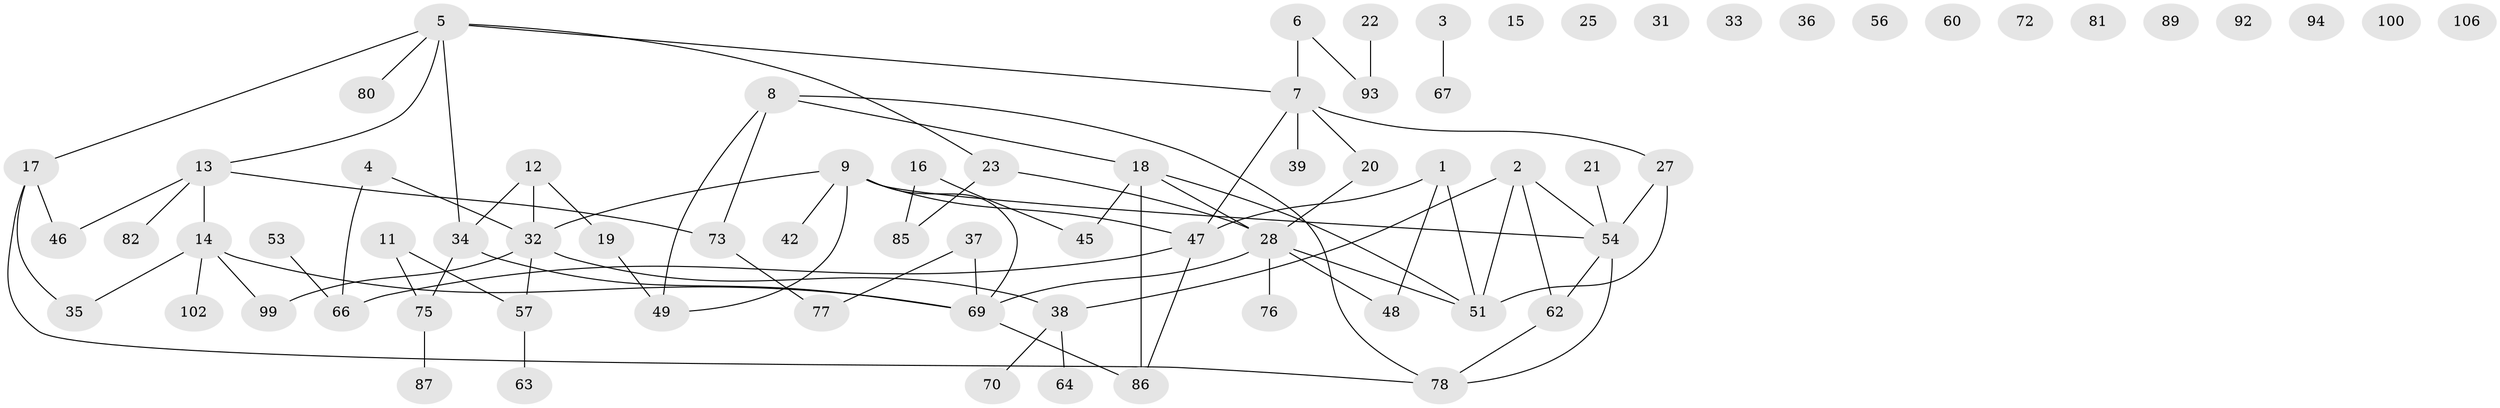 // original degree distribution, {3: 0.1588785046728972, 2: 0.32710280373831774, 4: 0.16822429906542055, 1: 0.17757009345794392, 0: 0.12149532710280374, 5: 0.037383177570093455, 6: 0.009345794392523364}
// Generated by graph-tools (version 1.1) at 2025/41/03/06/25 10:41:19]
// undirected, 73 vertices, 85 edges
graph export_dot {
graph [start="1"]
  node [color=gray90,style=filled];
  1 [super="+84"];
  2 [super="+96"];
  3 [super="+30"];
  4 [super="+97"];
  5 [super="+10"];
  6 [super="+71"];
  7 [super="+40"];
  8 [super="+29"];
  9 [super="+91"];
  11 [super="+52"];
  12 [super="+26"];
  13 [super="+55"];
  14 [super="+88"];
  15 [super="+41"];
  16 [super="+101"];
  17 [super="+90"];
  18 [super="+24"];
  19;
  20 [super="+43"];
  21;
  22 [super="+58"];
  23 [super="+59"];
  25;
  27 [super="+107"];
  28 [super="+44"];
  31;
  32 [super="+61"];
  33;
  34 [super="+68"];
  35;
  36;
  37;
  38 [super="+74"];
  39;
  42;
  45;
  46 [super="+65"];
  47 [super="+50"];
  48;
  49 [super="+83"];
  51;
  53;
  54 [super="+98"];
  56;
  57;
  60;
  62;
  63;
  64;
  66;
  67;
  69 [super="+104"];
  70;
  72;
  73 [super="+79"];
  75 [super="+95"];
  76;
  77 [super="+103"];
  78 [super="+105"];
  80;
  81;
  82;
  85;
  86;
  87;
  89;
  92;
  93;
  94;
  99;
  100;
  102;
  106;
  1 -- 48;
  1 -- 51;
  1 -- 47;
  2 -- 54;
  2 -- 62;
  2 -- 51;
  2 -- 38;
  3 -- 67;
  4 -- 66;
  4 -- 32;
  5 -- 23;
  5 -- 80;
  5 -- 13;
  5 -- 7;
  5 -- 17;
  5 -- 34;
  6 -- 93;
  6 -- 7;
  7 -- 20;
  7 -- 47;
  7 -- 39;
  7 -- 27;
  8 -- 73;
  8 -- 18;
  8 -- 49;
  8 -- 78;
  9 -- 49;
  9 -- 32;
  9 -- 54;
  9 -- 42;
  9 -- 47;
  9 -- 69;
  11 -- 57;
  11 -- 75;
  12 -- 34;
  12 -- 19;
  12 -- 32;
  13 -- 73;
  13 -- 82;
  13 -- 14;
  13 -- 46;
  14 -- 99;
  14 -- 102;
  14 -- 35;
  14 -- 69;
  16 -- 85;
  16 -- 45;
  17 -- 35;
  17 -- 46;
  17 -- 78;
  18 -- 45;
  18 -- 51;
  18 -- 86;
  18 -- 28;
  19 -- 49;
  20 -- 28;
  21 -- 54;
  22 -- 93;
  23 -- 28;
  23 -- 85;
  27 -- 51;
  27 -- 54;
  28 -- 51;
  28 -- 69;
  28 -- 48;
  28 -- 76;
  32 -- 57;
  32 -- 99;
  32 -- 38;
  34 -- 75;
  34 -- 69;
  37 -- 77;
  37 -- 69;
  38 -- 64;
  38 -- 70;
  47 -- 66;
  47 -- 86;
  53 -- 66;
  54 -- 62;
  54 -- 78;
  57 -- 63;
  62 -- 78;
  69 -- 86;
  73 -- 77;
  75 -- 87;
}
